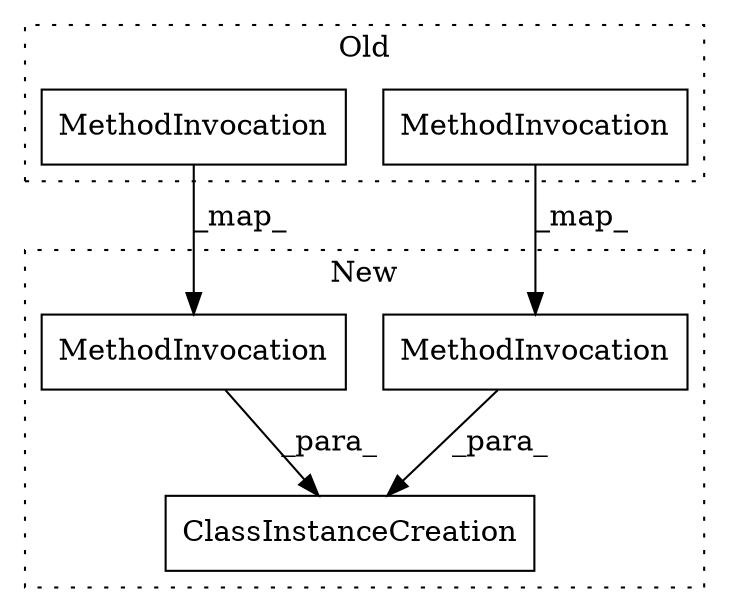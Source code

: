 digraph G {
subgraph cluster0 {
4 [label="MethodInvocation" a="32" s="11343,11394" l="16,1" shape="box"];
5 [label="MethodInvocation" a="32" s="11079,11101" l="10,1" shape="box"];
label = "Old";
style="dotted";
}
subgraph cluster1 {
1 [label="ClassInstanceCreation" a="14" s="11731,11995" l="16,1" shape="box"];
2 [label="MethodInvocation" a="32" s="11942,11994" l="16,1" shape="box"];
3 [label="MethodInvocation" a="32" s="11880,11902" l="10,1" shape="box"];
label = "New";
style="dotted";
}
2 -> 1 [label="_para_"];
3 -> 1 [label="_para_"];
4 -> 2 [label="_map_"];
5 -> 3 [label="_map_"];
}